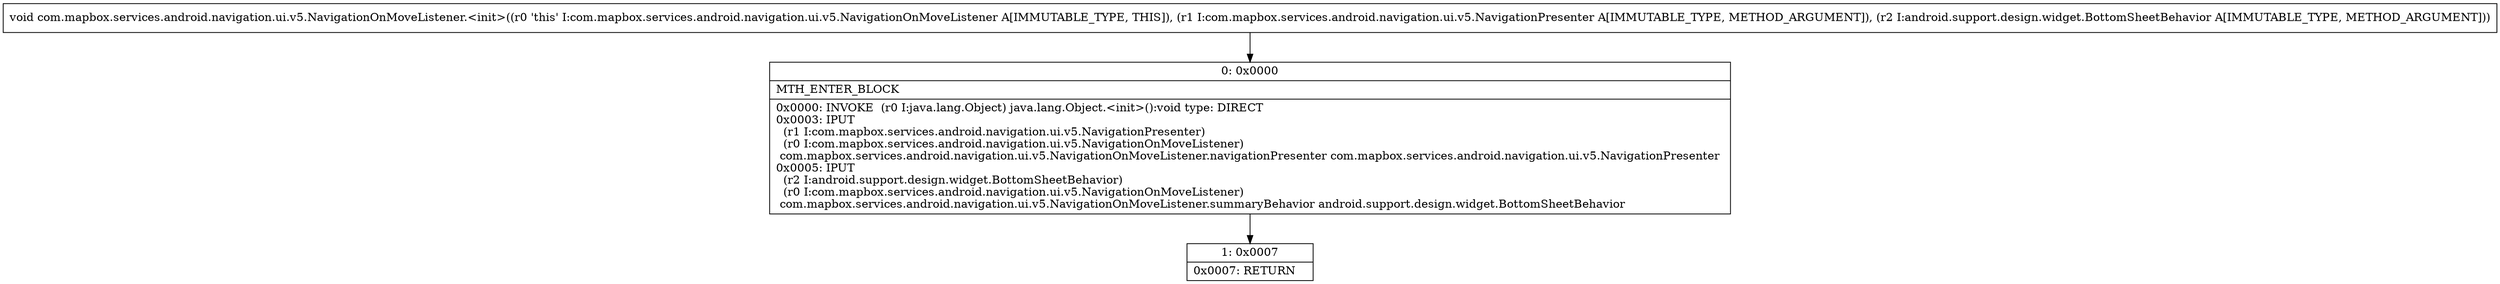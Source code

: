 digraph "CFG forcom.mapbox.services.android.navigation.ui.v5.NavigationOnMoveListener.\<init\>(Lcom\/mapbox\/services\/android\/navigation\/ui\/v5\/NavigationPresenter;Landroid\/support\/design\/widget\/BottomSheetBehavior;)V" {
Node_0 [shape=record,label="{0\:\ 0x0000|MTH_ENTER_BLOCK\l|0x0000: INVOKE  (r0 I:java.lang.Object) java.lang.Object.\<init\>():void type: DIRECT \l0x0003: IPUT  \l  (r1 I:com.mapbox.services.android.navigation.ui.v5.NavigationPresenter)\l  (r0 I:com.mapbox.services.android.navigation.ui.v5.NavigationOnMoveListener)\l com.mapbox.services.android.navigation.ui.v5.NavigationOnMoveListener.navigationPresenter com.mapbox.services.android.navigation.ui.v5.NavigationPresenter \l0x0005: IPUT  \l  (r2 I:android.support.design.widget.BottomSheetBehavior)\l  (r0 I:com.mapbox.services.android.navigation.ui.v5.NavigationOnMoveListener)\l com.mapbox.services.android.navigation.ui.v5.NavigationOnMoveListener.summaryBehavior android.support.design.widget.BottomSheetBehavior \l}"];
Node_1 [shape=record,label="{1\:\ 0x0007|0x0007: RETURN   \l}"];
MethodNode[shape=record,label="{void com.mapbox.services.android.navigation.ui.v5.NavigationOnMoveListener.\<init\>((r0 'this' I:com.mapbox.services.android.navigation.ui.v5.NavigationOnMoveListener A[IMMUTABLE_TYPE, THIS]), (r1 I:com.mapbox.services.android.navigation.ui.v5.NavigationPresenter A[IMMUTABLE_TYPE, METHOD_ARGUMENT]), (r2 I:android.support.design.widget.BottomSheetBehavior A[IMMUTABLE_TYPE, METHOD_ARGUMENT])) }"];
MethodNode -> Node_0;
Node_0 -> Node_1;
}

